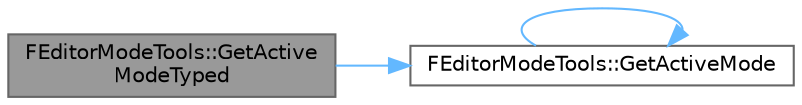 digraph "FEditorModeTools::GetActiveModeTyped"
{
 // INTERACTIVE_SVG=YES
 // LATEX_PDF_SIZE
  bgcolor="transparent";
  edge [fontname=Helvetica,fontsize=10,labelfontname=Helvetica,labelfontsize=10];
  node [fontname=Helvetica,fontsize=10,shape=box,height=0.2,width=0.4];
  rankdir="LR";
  Node1 [id="Node000001",label="FEditorModeTools::GetActive\lModeTyped",height=0.2,width=0.4,color="gray40", fillcolor="grey60", style="filled", fontcolor="black",tooltip=" "];
  Node1 -> Node2 [id="edge1_Node000001_Node000002",color="steelblue1",style="solid",tooltip=" "];
  Node2 [id="Node000002",label="FEditorModeTools::GetActiveMode",height=0.2,width=0.4,color="grey40", fillcolor="white", style="filled",URL="$d4/d06/classFEditorModeTools.html#ab2f301f97cb9416d1d5c02c3d72ffe9e",tooltip="Returns a pointer to an active mode specified by the passed in ID If the editor mode is not active,..."];
  Node2 -> Node2 [id="edge2_Node000002_Node000002",color="steelblue1",style="solid",tooltip=" "];
}
